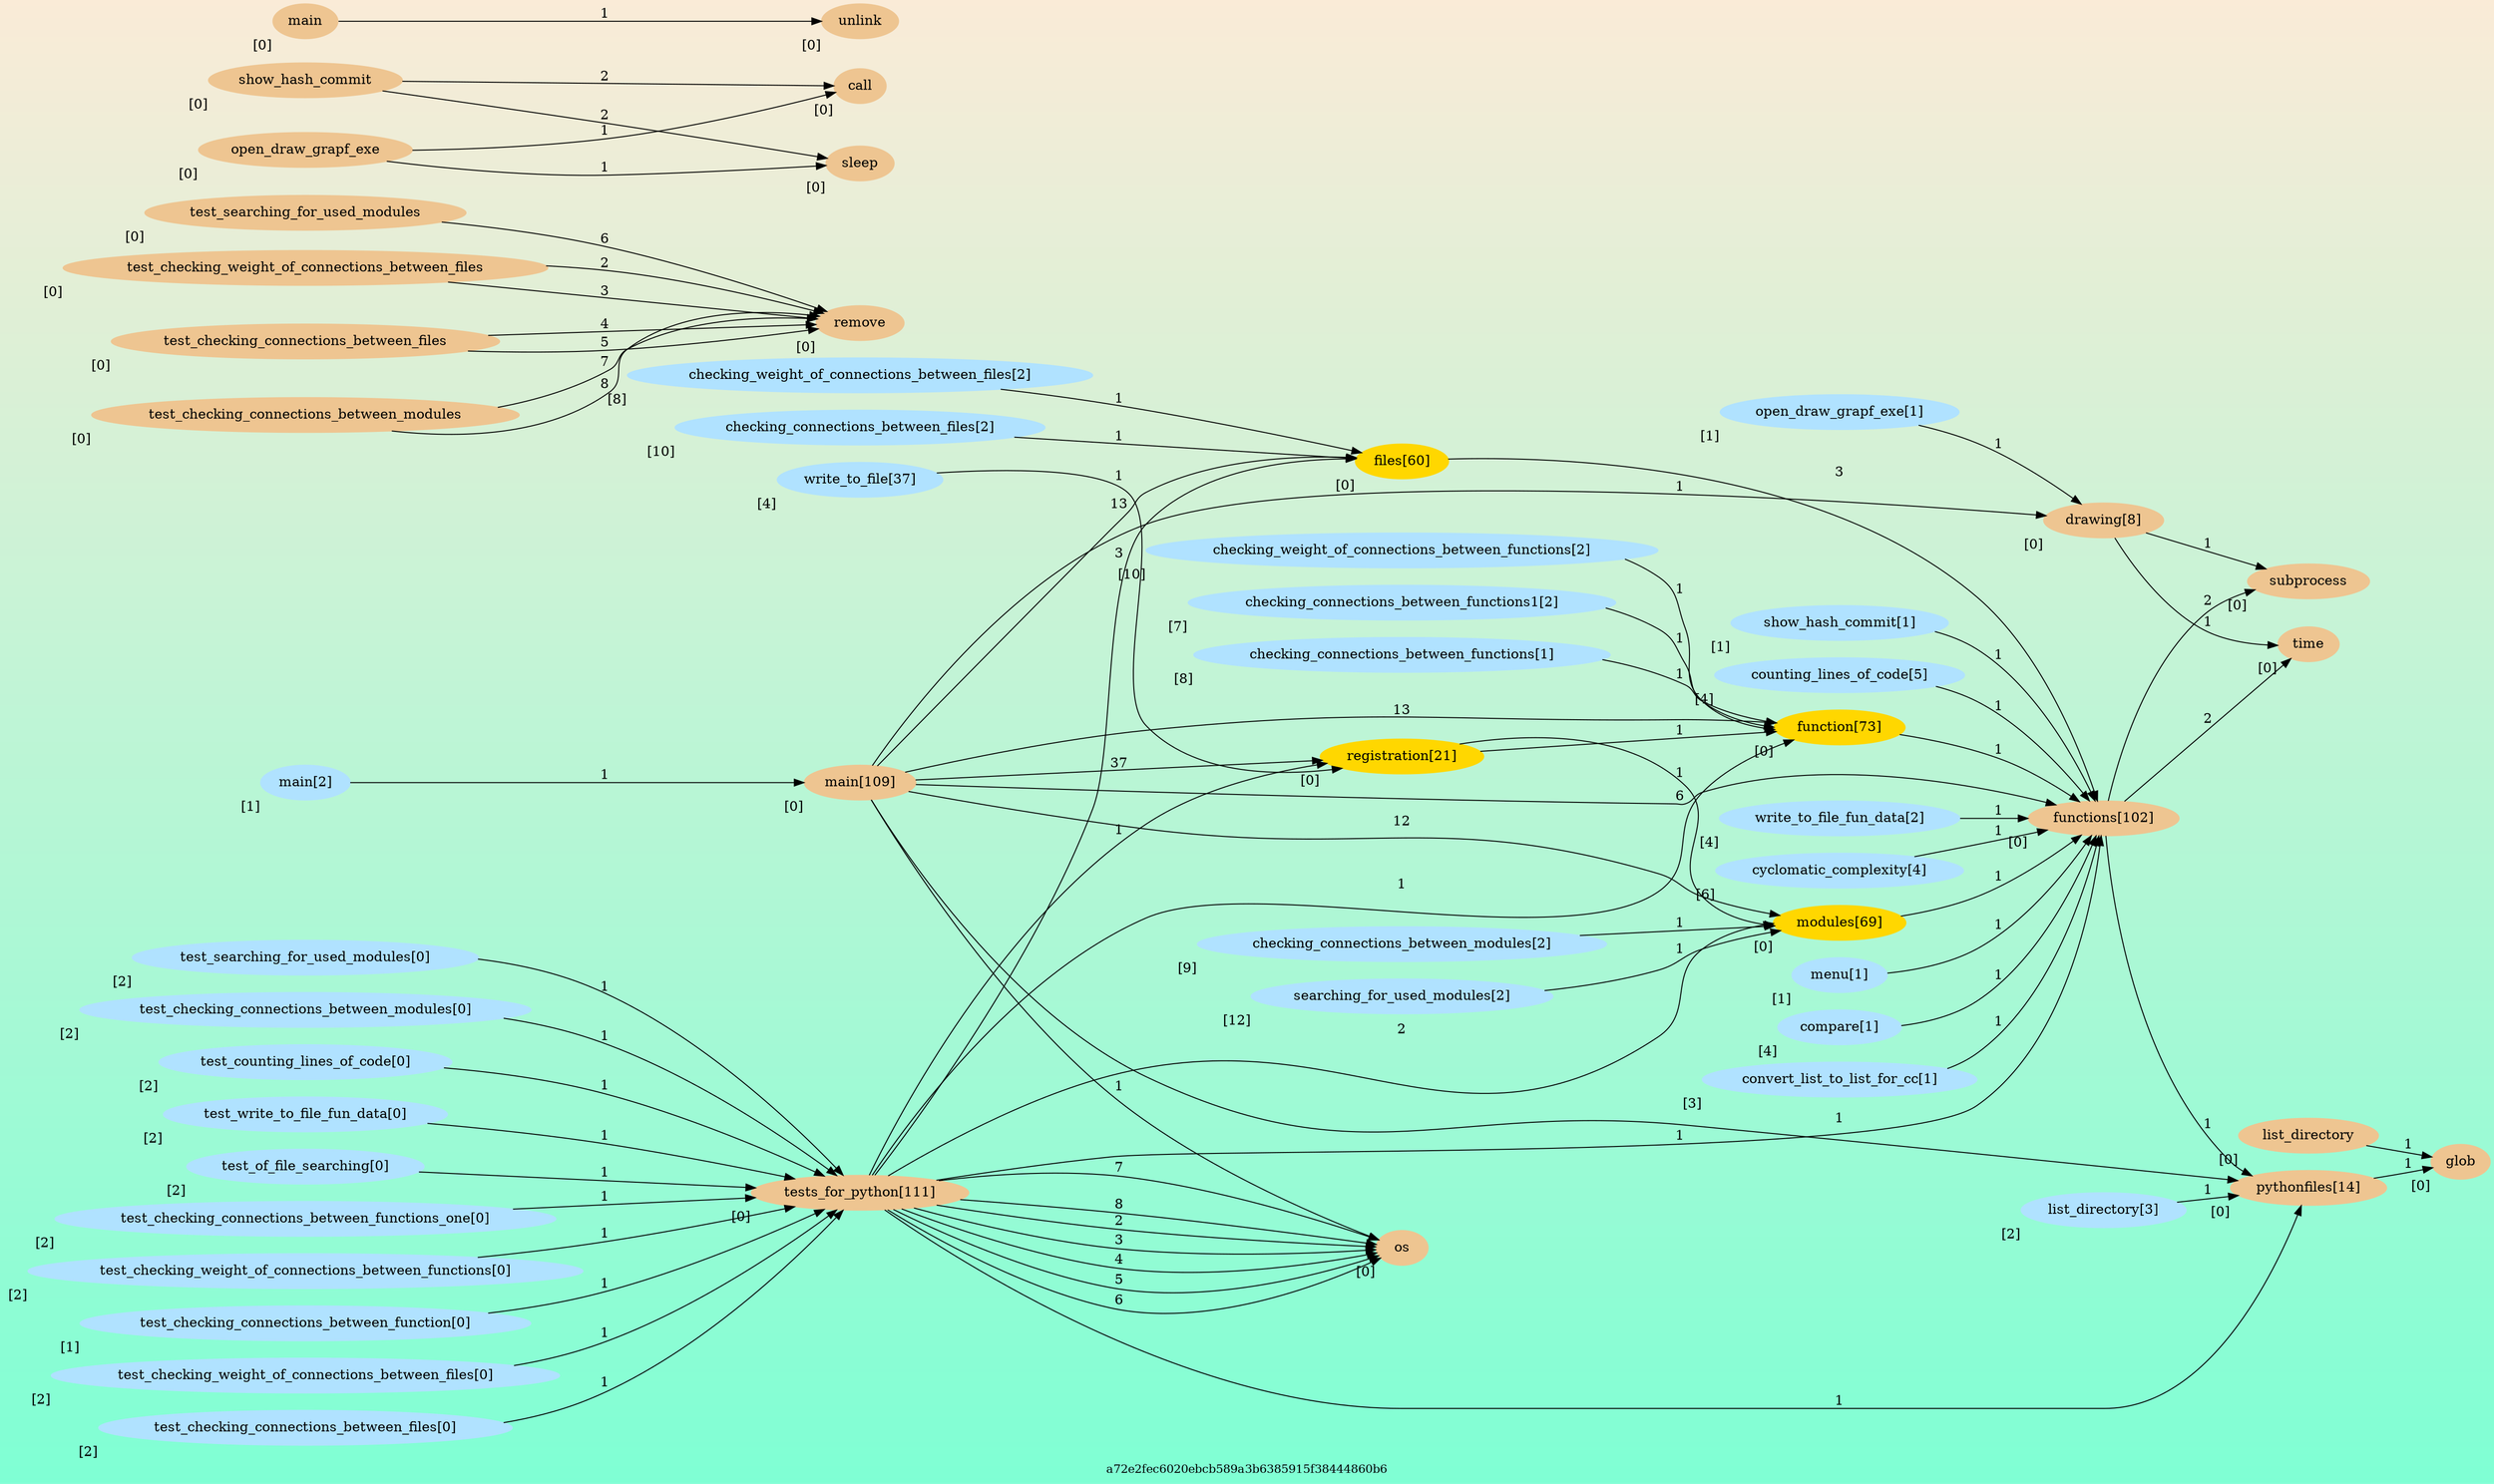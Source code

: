 digraph G {graph [rankdir = "LR" bgcolor = "antiquewhite:aquamarine" style = "filled" gradientangle = 270]; "open_draw_grapf_exe[1]" [style =filled, color=lightskyblue1 xlabel=" [1]"]; 
"checking_weight_of_connections_between_files[2]" [style =filled, color=lightskyblue1 xlabel=" [8]"]; 
"checking_connections_between_files[2]" [style =filled, color=lightskyblue1 xlabel="[10]"]; 
"checking_connections_between_functions1[2]" [style =filled, color=lightskyblue1 xlabel=" [7]"]; 
"checking_connections_between_functions[1]" [style =filled, color=lightskyblue1 xlabel=" [8]"]; 
"checking_weight_of_connections_between_functions[2]" [style =filled, color=lightskyblue1 xlabel="[10]"]; 
"counting_lines_of_code[5]" [style =filled, color=lightskyblue1 xlabel=" [4]"]; 
"write_to_file_fun_data[2]" [style =filled, color=lightskyblue1 xlabel=" [4]"]; 
"cyclomatic_complexity[4]" [style =filled, color=lightskyblue1 xlabel=" [6]"]; 
"menu[1]" [style =filled, color=lightskyblue1 xlabel=" [1]"]; 
"compare[1]" [style =filled, color=lightskyblue1 xlabel=" [4]"]; 
"convert_list_to_list_for_cc[1]" [style =filled, color=lightskyblue1 xlabel=" [3]"]; 
"show_hash_commit[1]" [style =filled, color=lightskyblue1 xlabel=" [1]"]; 
"main[2]" [style =filled, color=lightskyblue1 xlabel=" [1]"]; 
"main[109]" [style =filled, color=lightskyblue1 xlabel=" [1]"]; 
"searching_for_used_modules[2]" [style =filled, color=lightskyblue1 xlabel="[12]"]; 
"checking_connections_between_modules[2]" [style =filled, color=lightskyblue1 xlabel=" [9]"]; 
"list_directory[3]" [style =filled, color=lightskyblue1 xlabel=" [2]"]; 
"write_to_file[37]" [style =filled, color=lightskyblue1 xlabel=" [4]"]; 
"test_counting_lines_of_code[0]" [style =filled, color=lightskyblue1 xlabel=" [2]"]; 
"test_write_to_file_fun_data[0]" [style =filled, color=lightskyblue1 xlabel=" [2]"]; 
"test_of_file_searching[0]" [style =filled, color=lightskyblue1 xlabel=" [2]"]; 
"test_checking_connections_between_functions_one[0]" [style =filled, color=lightskyblue1 xlabel=" [2]"]; 
"test_checking_weight_of_connections_between_functions[0]" [style =filled, color=lightskyblue1 xlabel=" [2]"]; 
"test_checking_connections_between_function[0]" [style =filled, color=lightskyblue1 xlabel=" [1]"]; 
"test_checking_weight_of_connections_between_files[0]" [style =filled, color=lightskyblue1 xlabel=" [2]"]; 
"test_checking_connections_between_files[0]" [style =filled, color=lightskyblue1 xlabel=" [2]"]; 
"test_searching_for_used_modules[0]" [style =filled, color=lightskyblue1 xlabel=" [2]"]; 
"test_checking_connections_between_modules[0]" [style =filled, color=lightskyblue1 xlabel=" [2]"]; 
"subprocess" [style =filled, color=lightskyblue1 xlabel=" [0]"]; 
"test_searching_for_used_modules" [style =filled, color=lightskyblue1 xlabel=" [0]"]; 
"function[73]" [style =filled, color=lightskyblue1 xlabel=" [0]"]; 
"list_directory" [style =filled, color=lightskyblue1 xlabel=" [0]"]; 
"drawing[8]" [style =filled, color=lightskyblue1 xlabel=" [0]"]; 
"functions[102]" [style =filled, color=lightskyblue1 xlabel=" [0]"]; 
"time" [style =filled, color=lightskyblue1 xlabel=" [0]"]; 
"test_checking_weight_of_connections_between_files" [style =filled, color=lightskyblue1 xlabel=" [0]"]; 
"show_hash_commit" [style =filled, color=lightskyblue1 xlabel=" [0]"]; 
"unlink" [style =filled, color=lightskyblue1 xlabel=" [0]"]; 
"pythonfiles[14]" [style =filled, color=lightskyblue1 xlabel=" [0]"]; 
"os" [style =filled, color=lightskyblue1 xlabel=" [0]"]; 
"tests_for_python[111]" [style =filled, color=lightskyblue1 xlabel=" [0]"]; 
"call" [style =filled, color=lightskyblue1 xlabel=" [0]"]; 
"glob" [style =filled, color=lightskyblue1 xlabel=" [0]"]; 
"test_checking_connections_between_files" [style =filled, color=lightskyblue1 xlabel=" [0]"]; 
"test_checking_connections_between_modules" [style =filled, color=lightskyblue1 xlabel=" [0]"]; 
"registration[21]" [style =filled, color=lightskyblue1 xlabel=" [0]"]; 
"files[60]" [style =filled, color=lightskyblue1 xlabel=" [0]"]; 
"modules[69]" [style =filled, color=lightskyblue1 xlabel=" [0]"]; 
"main" [style =filled, color=lightskyblue1 xlabel=" [0]"]; 
"open_draw_grapf_exe" [style =filled, color=lightskyblue1 xlabel=" [0]"]; 
"remove" [style =filled, color=lightskyblue1 xlabel=" [0]"]; 
"main[109]" [style =filled, color=lightskyblue1 xlabel=" [0]"]; 
"sleep" [style =filled, color=lightskyblue1 xlabel=" [0]"]; 
"open_draw_grapf_exe[1]"->"drawing[8]"[label = 1];
"checking_weight_of_connections_between_files[2]"->"files[60]"[label = 1];
"checking_connections_between_files[2]"->"files[60]"[label = 1];
"checking_connections_between_functions1[2]"->"function[73]"[label = 1];
"checking_connections_between_functions[1]"->"function[73]"[label = 1];
"checking_weight_of_connections_between_functions[2]"->"function[73]"[label = 1];
"counting_lines_of_code[5]"->"functions[102]"[label = 1];
"write_to_file_fun_data[2]"->"functions[102]"[label = 1];
"cyclomatic_complexity[4]"->"functions[102]"[label = 1];
"menu[1]"->"functions[102]"[label = 1];
"compare[1]"->"functions[102]"[label = 1];
"convert_list_to_list_for_cc[1]"->"functions[102]"[label = 1];
"show_hash_commit[1]"->"functions[102]"[label = 1];
"main[2]"->"main[109]"[label = 1];
"searching_for_used_modules[2]"->"modules[69]"[label = 1];
"checking_connections_between_modules[2]"->"modules[69]"[label = 1];
"list_directory[3]"->"pythonfiles[14]"[label = 1];
"write_to_file[37]"->"registration[21]"[label = 1];
"test_counting_lines_of_code[0]"->"tests_for_python[111]"[label = 1];
"test_write_to_file_fun_data[0]"->"tests_for_python[111]"[label = 1];
"test_of_file_searching[0]"->"tests_for_python[111]"[label = 1];
"test_checking_connections_between_functions_one[0]"->"tests_for_python[111]"[label = 1];
"test_checking_weight_of_connections_between_functions[0]"->"tests_for_python[111]"[label = 1];
"test_checking_connections_between_function[0]"->"tests_for_python[111]"[label = 1];
"test_checking_weight_of_connections_between_files[0]"->"tests_for_python[111]"[label = 1];
"test_checking_connections_between_files[0]"->"tests_for_python[111]"[label = 1];
"test_searching_for_used_modules[0]"->"tests_for_python[111]"[label = 1];
"test_checking_connections_between_modules[0]"->"tests_for_python[111]"[label = 1];
"files[60]" [style =filled, color=gold1]; 
"functions[102]" [style =filled, color=gold1]; 
"function[73]" [style =filled, color=gold1]; 
"functions[102]" [style =filled, color=gold1]; 
"functions[102]" [style =filled, color=gold1]; 
"pythonfiles[14]" [style =filled, color=gold1]; 
"main[109]" [style =filled, color=gold1]; 
"drawing[8]" [style =filled, color=gold1]; 
"main[109]" [style =filled, color=gold1]; 
"files[60]" [style =filled, color=gold1]; 
"main[109]" [style =filled, color=gold1]; 
"function[73]" [style =filled, color=gold1]; 
"main[109]" [style =filled, color=gold1]; 
"functions[102]" [style =filled, color=gold1]; 
"main[109]" [style =filled, color=gold1]; 
"modules[69]" [style =filled, color=gold1]; 
"main[109]" [style =filled, color=gold1]; 
"pythonfiles[14]" [style =filled, color=gold1]; 
"main[109]" [style =filled, color=gold1]; 
"registration[21]" [style =filled, color=gold1]; 
"modules[69]" [style =filled, color=gold1]; 
"functions[102]" [style =filled, color=gold1]; 
"registration[21]" [style =filled, color=gold1]; 
"files[60]" [style =filled, color=gold1]; 
"registration[21]" [style =filled, color=gold1]; 
"function[73]" [style =filled, color=gold1]; 
"registration[21]" [style =filled, color=gold1]; 
"modules[69]" [style =filled, color=gold1]; 
"tests_for_python[111]" [style =filled, color=gold1]; 
"function[73]" [style =filled, color=gold1]; 
"tests_for_python[111]" [style =filled, color=gold1]; 
"registration[21]" [style =filled, color=gold1]; 
"tests_for_python[111]" [style =filled, color=gold1]; 
"pythonfiles[14]" [style =filled, color=gold1]; 
"tests_for_python[111]" [style =filled, color=gold1]; 
"functions[102]" [style =filled, color=gold1]; 
"tests_for_python[111]" [style =filled, color=gold1]; 
"files[60]" [style =filled, color=gold1]; 
"tests_for_python[111]" [style =filled, color=gold1]; 
"modules[69]" [style =filled, color=gold1]; 
"tests_for_python[111]" [style =filled, color=gold1]; 
"main[109]" [style =filled, color=gold1]; 
"files[60]"->"functions[102]"[label = 3];
"function[73]"->"functions[102]"[label = 1];
"functions[102]"->"pythonfiles[14]"[label = 1];
"main[109]"->"drawing[8]"[label = 1];
"main[109]"->"files[60]"[label = 13];
"main[109]"->"function[73]"[label = 13];
"main[109]"->"functions[102]"[label = 6];
"main[109]"->"modules[69]"[label = 12];
"main[109]"->"pythonfiles[14]"[label = 1];
"main[109]"->"registration[21]"[label = 37];
"modules[69]"->"functions[102]"[label = 1];
"registration[21]";
"files[60]";
"registration[21]"->"function[73]"[label = 1];
"registration[21]"->"modules[69]"[label = 1];
"tests_for_python[111]"->"function[73]"[label = 1];
"tests_for_python[111]"->"registration[21]"[label = 1];
"tests_for_python[111]"->"pythonfiles[14]"[label = 1];
"tests_for_python[111]"->"functions[102]"[label = 1];
"tests_for_python[111]"->"files[60]"[label = 3];
"tests_for_python[111]"->"modules[69]"[label = 2];
"tests_for_python[111]";
"main[109]";
"drawing[8]" [style =filled, color=burlywood2]; 
"subprocess" [style =filled, color=burlywood2]; 
"open_draw_grapf_exe" [style =filled, color=burlywood2]; 
"call" [style =filled, color=burlywood2]; 
"functions[102]" [style =filled, color=burlywood2]; 
"subprocess" [style =filled, color=burlywood2]; 
"show_hash_commit" [style =filled, color=burlywood2]; 
"call" [style =filled, color=burlywood2]; 
"drawing[8]" [style =filled, color=burlywood2]; 
"time" [style =filled, color=burlywood2]; 
"open_draw_grapf_exe" [style =filled, color=burlywood2]; 
"sleep" [style =filled, color=burlywood2]; 
"functions[102]" [style =filled, color=burlywood2]; 
"time" [style =filled, color=burlywood2]; 
"show_hash_commit" [style =filled, color=burlywood2]; 
"sleep" [style =filled, color=burlywood2]; 
"pythonfiles[14]" [style =filled, color=burlywood2]; 
"glob" [style =filled, color=burlywood2]; 
"list_directory" [style =filled, color=burlywood2]; 
"glob" [style =filled, color=burlywood2]; 
"main[109]" [style =filled, color=burlywood2]; 
"os" [style =filled, color=burlywood2]; 
"main" [style =filled, color=burlywood2]; 
"unlink" [style =filled, color=burlywood2]; 
"tests_for_python[111]" [style =filled, color=burlywood2]; 
"os" [style =filled, color=burlywood2]; 
"test_checking_weight_of_connections_between_files" [style =filled, color=burlywood2]; 
"remove" [style =filled, color=burlywood2]; 
"tests_for_python[111]" [style =filled, color=burlywood2]; 
"os" [style =filled, color=burlywood2]; 
"test_checking_weight_of_connections_between_files" [style =filled, color=burlywood2]; 
"remove" [style =filled, color=burlywood2]; 
"tests_for_python[111]" [style =filled, color=burlywood2]; 
"os" [style =filled, color=burlywood2]; 
"test_checking_connections_between_files" [style =filled, color=burlywood2]; 
"remove" [style =filled, color=burlywood2]; 
"tests_for_python[111]" [style =filled, color=burlywood2]; 
"os" [style =filled, color=burlywood2]; 
"test_checking_connections_between_files" [style =filled, color=burlywood2]; 
"remove" [style =filled, color=burlywood2]; 
"tests_for_python[111]" [style =filled, color=burlywood2]; 
"os" [style =filled, color=burlywood2]; 
"test_searching_for_used_modules" [style =filled, color=burlywood2]; 
"remove" [style =filled, color=burlywood2]; 
"tests_for_python[111]" [style =filled, color=burlywood2]; 
"os" [style =filled, color=burlywood2]; 
"test_checking_connections_between_modules" [style =filled, color=burlywood2]; 
"remove" [style =filled, color=burlywood2]; 
"tests_for_python[111]" [style =filled, color=burlywood2]; 
"os" [style =filled, color=burlywood2]; 
"test_checking_connections_between_modules" [style =filled, color=burlywood2]; 
"remove" [style =filled, color=burlywood2]; 
"drawing[8]"->"subprocess"[label = 1];
"open_draw_grapf_exe"->"call"[label = 1];
"functions[102]"->"subprocess"[label = 2];
"show_hash_commit"->"call"[label = 2];
"drawing[8]"->"time"[label = 1];
"open_draw_grapf_exe"->"sleep"[label = 1];
"functions[102]"->"time"[label = 2];
"show_hash_commit"->"sleep"[label = 2];
"pythonfiles[14]"->"glob"[label = 1];
"list_directory"->"glob"[label = 1];
"main[109]"->"os"[label = 1];
"main"->"unlink"[label = 1];
"tests_for_python[111]"->"os"[label = 2];
"test_checking_weight_of_connections_between_files"->"remove"[label = 2];
"tests_for_python[111]"->"os"[label = 3];
"test_checking_weight_of_connections_between_files"->"remove"[label = 3];
"tests_for_python[111]"->"os"[label = 4];
"test_checking_connections_between_files"->"remove"[label = 4];
"tests_for_python[111]"->"os"[label = 5];
"test_checking_connections_between_files"->"remove"[label = 5];
"tests_for_python[111]"->"os"[label = 6];
"test_searching_for_used_modules"->"remove"[label = 6];
"tests_for_python[111]"->"os"[label = 7];
"test_checking_connections_between_modules"->"remove"[label = 7];
"tests_for_python[111]"->"os"[label = 8];
"test_checking_connections_between_modules"->"remove"[label = 8];
overlap=false 
label = a72e2fec6020ebcb589a3b6385915f38444860b6 
fontsize = 12; 
}
